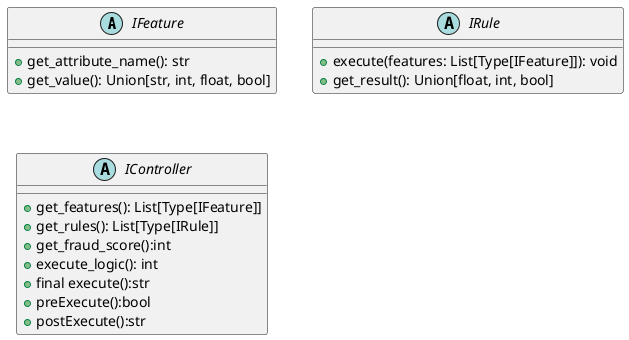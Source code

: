 @startuml

abstract IFeature {
  +get_attribute_name(): str
  +get_value(): Union[str, int, float, bool]
}

abstract IRule {
  +execute(features: List[Type[IFeature]]): void
  +get_result(): Union[float, int, bool]
}

abstract IController {
  +get_features(): List[Type[IFeature]]
  +get_rules(): List[Type[IRule]]
  +get_fraud_score():int
  +execute_logic(): int
  +final execute():str
  +preExecute():bool
  +postExecute():str
}


@enduml
